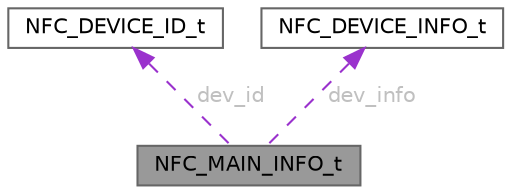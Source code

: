 digraph "NFC_MAIN_INFO_t"
{
 // LATEX_PDF_SIZE
  bgcolor="transparent";
  edge [fontname=Helvetica,fontsize=10,labelfontname=Helvetica,labelfontsize=10];
  node [fontname=Helvetica,fontsize=10,shape=box,height=0.2,width=0.4];
  Node1 [id="Node000001",label="NFC_MAIN_INFO_t",height=0.2,width=0.4,color="gray40", fillcolor="grey60", style="filled", fontcolor="black",tooltip="Device info."];
  Node2 -> Node1 [id="edge1_Node000001_Node000002",dir="back",color="darkorchid3",style="dashed",tooltip=" ",label=" dev_id",fontcolor="grey" ];
  Node2 [id="Node000002",label="NFC_DEVICE_ID_t",height=0.2,width=0.4,color="gray40", fillcolor="white", style="filled",URL="$a00366.html",tooltip="Device info."];
  Node3 -> Node1 [id="edge2_Node000001_Node000003",dir="back",color="darkorchid3",style="dashed",tooltip=" ",label=" dev_info",fontcolor="grey" ];
  Node3 [id="Node000003",label="NFC_DEVICE_INFO_t",height=0.2,width=0.4,color="gray40", fillcolor="white", style="filled",URL="$a00370.html",tooltip="Peripheral info."];
}
